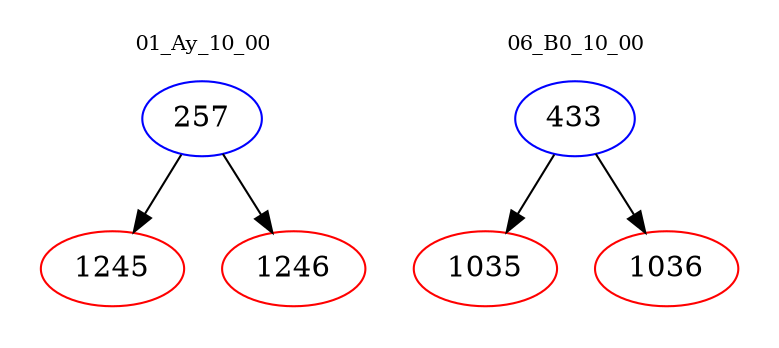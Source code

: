 digraph{
subgraph cluster_0 {
color = white
label = "01_Ay_10_00";
fontsize=10;
T0_257 [label="257", color="blue"]
T0_257 -> T0_1245 [color="black"]
T0_1245 [label="1245", color="red"]
T0_257 -> T0_1246 [color="black"]
T0_1246 [label="1246", color="red"]
}
subgraph cluster_1 {
color = white
label = "06_B0_10_00";
fontsize=10;
T1_433 [label="433", color="blue"]
T1_433 -> T1_1035 [color="black"]
T1_1035 [label="1035", color="red"]
T1_433 -> T1_1036 [color="black"]
T1_1036 [label="1036", color="red"]
}
}
